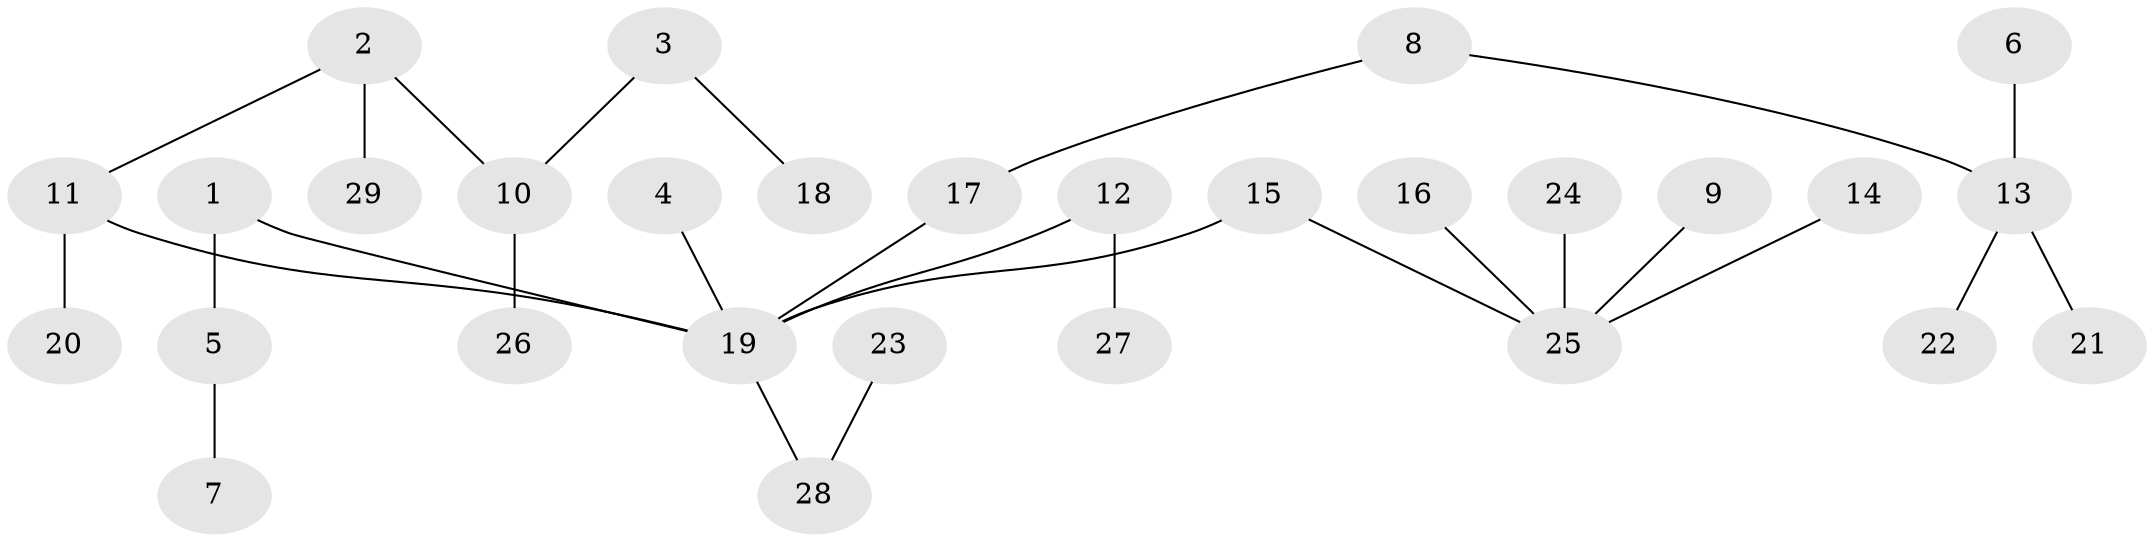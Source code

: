 // original degree distribution, {9: 0.017543859649122806, 3: 0.14035087719298245, 4: 0.05263157894736842, 2: 0.22807017543859648, 1: 0.5263157894736842, 6: 0.017543859649122806, 5: 0.017543859649122806}
// Generated by graph-tools (version 1.1) at 2025/02/03/09/25 03:02:27]
// undirected, 29 vertices, 28 edges
graph export_dot {
graph [start="1"]
  node [color=gray90,style=filled];
  1;
  2;
  3;
  4;
  5;
  6;
  7;
  8;
  9;
  10;
  11;
  12;
  13;
  14;
  15;
  16;
  17;
  18;
  19;
  20;
  21;
  22;
  23;
  24;
  25;
  26;
  27;
  28;
  29;
  1 -- 5 [weight=1.0];
  1 -- 19 [weight=1.0];
  2 -- 10 [weight=1.0];
  2 -- 11 [weight=1.0];
  2 -- 29 [weight=1.0];
  3 -- 10 [weight=1.0];
  3 -- 18 [weight=1.0];
  4 -- 19 [weight=1.0];
  5 -- 7 [weight=1.0];
  6 -- 13 [weight=1.0];
  8 -- 13 [weight=1.0];
  8 -- 17 [weight=1.0];
  9 -- 25 [weight=1.0];
  10 -- 26 [weight=1.0];
  11 -- 19 [weight=1.0];
  11 -- 20 [weight=1.0];
  12 -- 19 [weight=1.0];
  12 -- 27 [weight=1.0];
  13 -- 21 [weight=1.0];
  13 -- 22 [weight=1.0];
  14 -- 25 [weight=1.0];
  15 -- 19 [weight=1.0];
  15 -- 25 [weight=1.0];
  16 -- 25 [weight=1.0];
  17 -- 19 [weight=1.0];
  19 -- 28 [weight=1.0];
  23 -- 28 [weight=1.0];
  24 -- 25 [weight=1.0];
}
